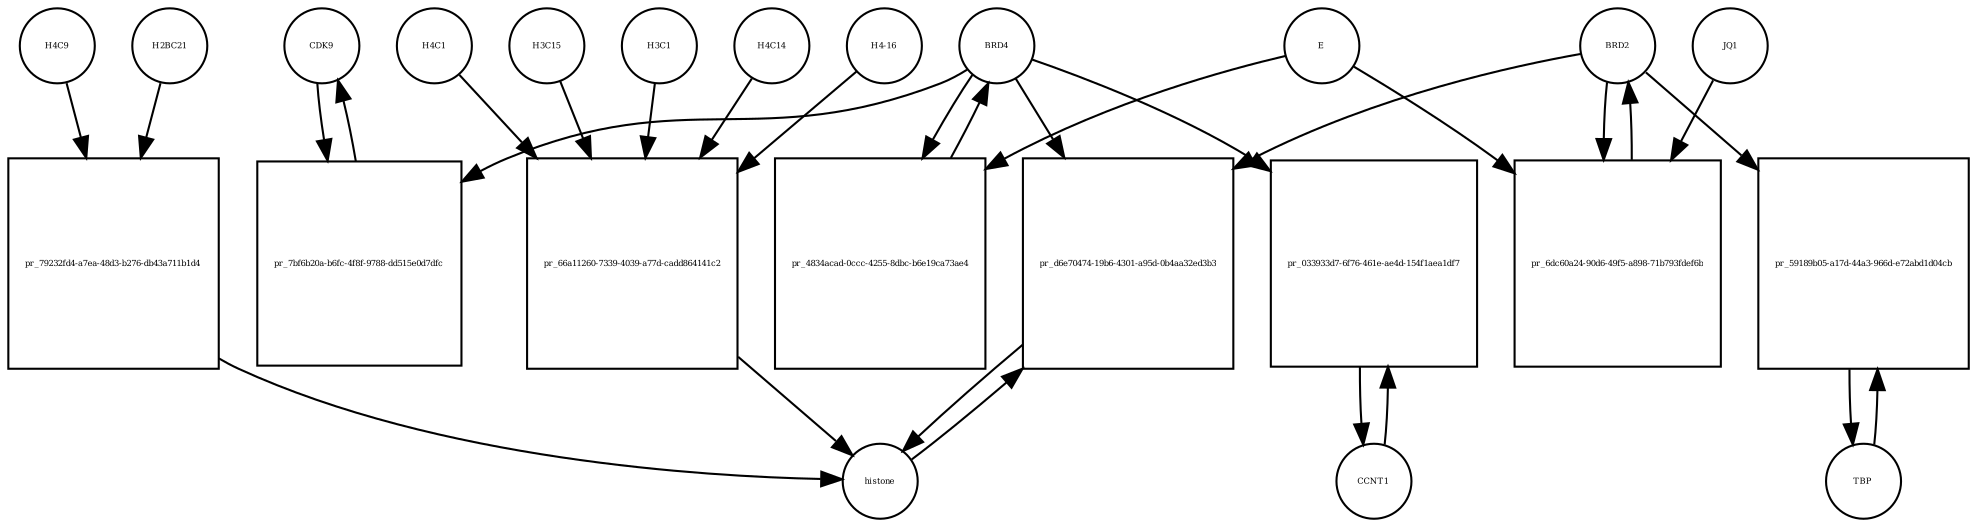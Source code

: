 strict digraph  {
CDK9 [annotation="", bipartite=0, cls=macromolecule, fontsize=4, label=CDK9, shape=circle];
"pr_7bf6b20a-b6fc-4f8f-9788-dd515e0d7dfc" [annotation="", bipartite=1, cls=process, fontsize=4, label="pr_7bf6b20a-b6fc-4f8f-9788-dd515e0d7dfc", shape=square];
BRD4 [annotation="", bipartite=0, cls=macromolecule, fontsize=4, label=BRD4, shape=circle];
CCNT1 [annotation="", bipartite=0, cls=macromolecule, fontsize=4, label=CCNT1, shape=circle];
"pr_033933d7-6f76-461e-ae4d-154f1aea1df7" [annotation="", bipartite=1, cls=process, fontsize=4, label="pr_033933d7-6f76-461e-ae4d-154f1aea1df7", shape=square];
histone [annotation="", bipartite=0, cls=complex, fontsize=4, label=histone, shape=circle];
"pr_d6e70474-19b6-4301-a95d-0b4aa32ed3b3" [annotation="", bipartite=1, cls=process, fontsize=4, label="pr_d6e70474-19b6-4301-a95d-0b4aa32ed3b3", shape=square];
BRD2 [annotation="", bipartite=0, cls=macromolecule, fontsize=4, label=BRD2, shape=circle];
"pr_4834acad-0ccc-4255-8dbc-b6e19ca73ae4" [annotation="", bipartite=1, cls=process, fontsize=4, label="pr_4834acad-0ccc-4255-8dbc-b6e19ca73ae4", shape=square];
E [annotation=urn_miriam_ncbiprotein_BCD58755, bipartite=0, cls=macromolecule, fontsize=4, label=E, shape=circle];
H4C14 [annotation="", bipartite=0, cls=macromolecule, fontsize=4, label=H4C14, shape=circle];
"pr_66a11260-7339-4039-a77d-cadd864141c2" [annotation="", bipartite=1, cls=process, fontsize=4, label="pr_66a11260-7339-4039-a77d-cadd864141c2", shape=square];
"H4-16" [annotation="", bipartite=0, cls=macromolecule, fontsize=4, label="H4-16", shape=circle];
H4C1 [annotation="", bipartite=0, cls=macromolecule, fontsize=4, label=H4C1, shape=circle];
H3C15 [annotation="", bipartite=0, cls=macromolecule, fontsize=4, label=H3C15, shape=circle];
H3C1 [annotation="", bipartite=0, cls=macromolecule, fontsize=4, label=H3C1, shape=circle];
"pr_6dc60a24-90d6-49f5-a898-71b793fdef6b" [annotation="", bipartite=1, cls=process, fontsize=4, label="pr_6dc60a24-90d6-49f5-a898-71b793fdef6b", shape=square];
JQ1 [annotation="", bipartite=0, cls=macromolecule, fontsize=4, label=JQ1, shape=circle];
TBP [annotation="", bipartite=0, cls=macromolecule, fontsize=4, label=TBP, shape=circle];
"pr_59189b05-a17d-44a3-966d-e72abd1d04cb" [annotation="", bipartite=1, cls=process, fontsize=4, label="pr_59189b05-a17d-44a3-966d-e72abd1d04cb", shape=square];
H4C9 [annotation="", bipartite=0, cls=macromolecule, fontsize=4, label=H4C9, shape=circle];
"pr_79232fd4-a7ea-48d3-b276-db43a711b1d4" [annotation="", bipartite=1, cls=process, fontsize=4, label="pr_79232fd4-a7ea-48d3-b276-db43a711b1d4", shape=square];
H2BC21 [annotation="", bipartite=0, cls=macromolecule, fontsize=4, label=H2BC21, shape=circle];
CDK9 -> "pr_7bf6b20a-b6fc-4f8f-9788-dd515e0d7dfc"  [annotation="", interaction_type=consumption];
"pr_7bf6b20a-b6fc-4f8f-9788-dd515e0d7dfc" -> CDK9  [annotation="", interaction_type=production];
BRD4 -> "pr_7bf6b20a-b6fc-4f8f-9788-dd515e0d7dfc"  [annotation=urn_miriam_taxonomy_10090, interaction_type=catalysis];
BRD4 -> "pr_033933d7-6f76-461e-ae4d-154f1aea1df7"  [annotation="", interaction_type=catalysis];
BRD4 -> "pr_d6e70474-19b6-4301-a95d-0b4aa32ed3b3"  [annotation="urn_miriam_doi_10.1038%2Fnsmb.3228.|urn_miriam_doi_10.1016%2Fj.molcel.2008.01.018", interaction_type=catalysis];
BRD4 -> "pr_4834acad-0ccc-4255-8dbc-b6e19ca73ae4"  [annotation="", interaction_type=consumption];
CCNT1 -> "pr_033933d7-6f76-461e-ae4d-154f1aea1df7"  [annotation="", interaction_type=consumption];
"pr_033933d7-6f76-461e-ae4d-154f1aea1df7" -> CCNT1  [annotation="", interaction_type=production];
histone -> "pr_d6e70474-19b6-4301-a95d-0b4aa32ed3b3"  [annotation="", interaction_type=consumption];
"pr_d6e70474-19b6-4301-a95d-0b4aa32ed3b3" -> histone  [annotation="", interaction_type=production];
BRD2 -> "pr_d6e70474-19b6-4301-a95d-0b4aa32ed3b3"  [annotation="urn_miriam_doi_10.1038%2Fnsmb.3228.|urn_miriam_doi_10.1016%2Fj.molcel.2008.01.018", interaction_type=catalysis];
BRD2 -> "pr_6dc60a24-90d6-49f5-a898-71b793fdef6b"  [annotation="", interaction_type=consumption];
BRD2 -> "pr_59189b05-a17d-44a3-966d-e72abd1d04cb"  [annotation="urn_miriam_doi_10.1007%2Fs11010-006-9223-6", interaction_type=catalysis];
"pr_4834acad-0ccc-4255-8dbc-b6e19ca73ae4" -> BRD4  [annotation="", interaction_type=production];
E -> "pr_4834acad-0ccc-4255-8dbc-b6e19ca73ae4"  [annotation="urn_miriam_doi_10.1038%2Fs41586-020-2286-9", interaction_type=inhibition];
E -> "pr_6dc60a24-90d6-49f5-a898-71b793fdef6b"  [annotation="urn_miriam_doi_10.1038%2Fs41586-020-2286-9|urn_miriam_doi_10.1080%2F15592294.2018.1469891", interaction_type=inhibition];
H4C14 -> "pr_66a11260-7339-4039-a77d-cadd864141c2"  [annotation="", interaction_type=consumption];
"pr_66a11260-7339-4039-a77d-cadd864141c2" -> histone  [annotation="", interaction_type=production];
"H4-16" -> "pr_66a11260-7339-4039-a77d-cadd864141c2"  [annotation="", interaction_type=consumption];
H4C1 -> "pr_66a11260-7339-4039-a77d-cadd864141c2"  [annotation="", interaction_type=consumption];
H3C15 -> "pr_66a11260-7339-4039-a77d-cadd864141c2"  [annotation="", interaction_type=consumption];
H3C1 -> "pr_66a11260-7339-4039-a77d-cadd864141c2"  [annotation="", interaction_type=consumption];
"pr_6dc60a24-90d6-49f5-a898-71b793fdef6b" -> BRD2  [annotation="", interaction_type=production];
JQ1 -> "pr_6dc60a24-90d6-49f5-a898-71b793fdef6b"  [annotation="urn_miriam_doi_10.1038%2Fs41586-020-2286-9|urn_miriam_doi_10.1080%2F15592294.2018.1469891", interaction_type=inhibition];
TBP -> "pr_59189b05-a17d-44a3-966d-e72abd1d04cb"  [annotation="", interaction_type=consumption];
"pr_59189b05-a17d-44a3-966d-e72abd1d04cb" -> TBP  [annotation="", interaction_type=production];
H4C9 -> "pr_79232fd4-a7ea-48d3-b276-db43a711b1d4"  [annotation="", interaction_type=consumption];
"pr_79232fd4-a7ea-48d3-b276-db43a711b1d4" -> histone  [annotation="", interaction_type=production];
H2BC21 -> "pr_79232fd4-a7ea-48d3-b276-db43a711b1d4"  [annotation="", interaction_type=consumption];
}
